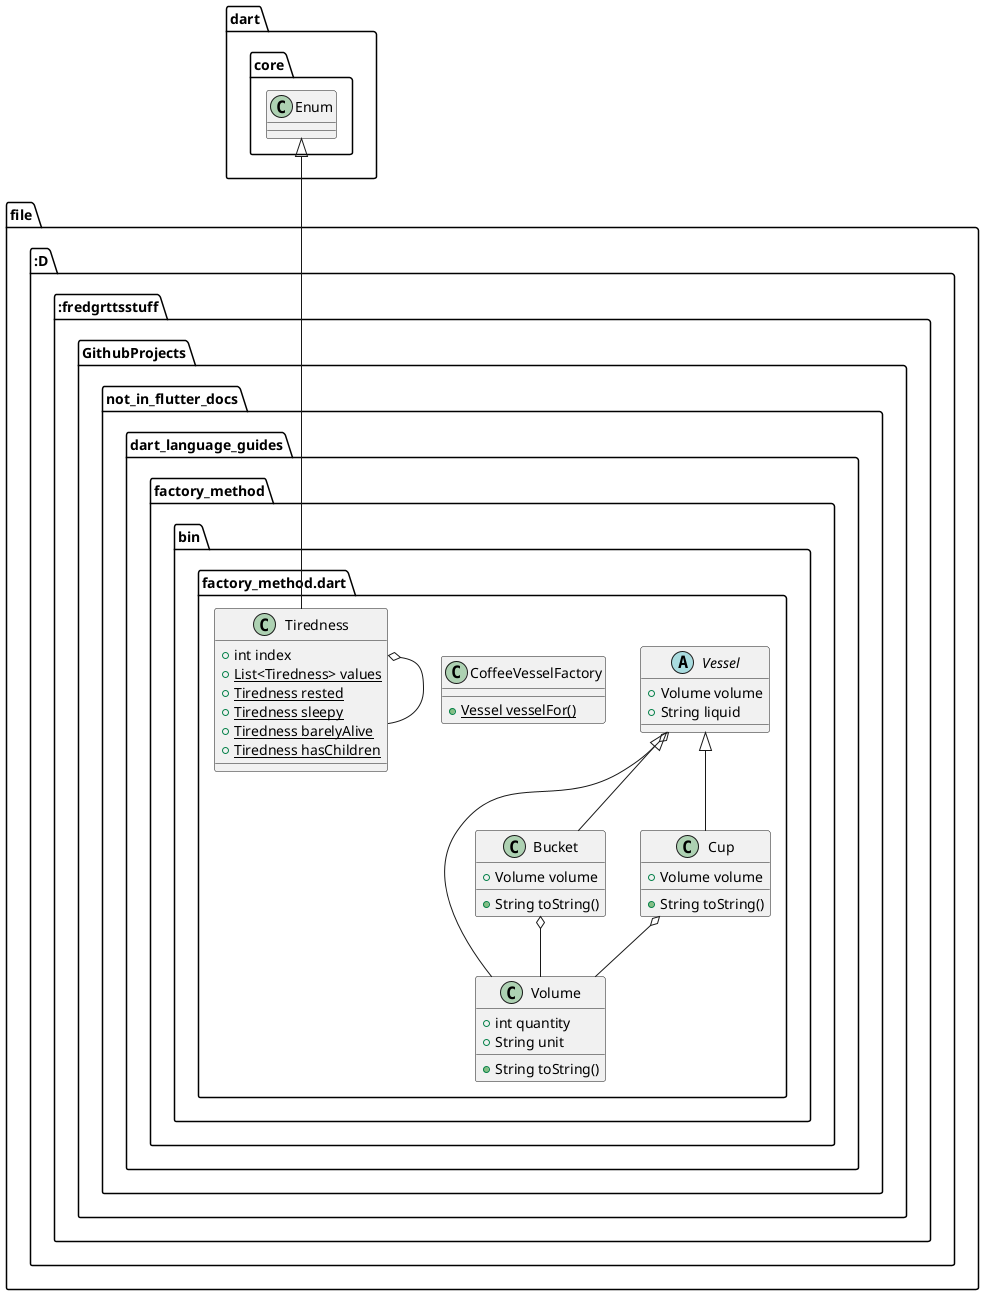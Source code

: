 @startuml
set namespaceSeparator ::

class "file:::::::D:::fredgrttsstuff::GithubProjects::not_in_flutter_docs::dart_language_guides::factory_method::bin::factory_method.dart::Volume" {
  +int quantity
  +String unit
  +String toString()
}

abstract class "file:::::::D:::fredgrttsstuff::GithubProjects::not_in_flutter_docs::dart_language_guides::factory_method::bin::factory_method.dart::Vessel" {
  +Volume volume
  +String liquid
}

"file:::::::D:::fredgrttsstuff::GithubProjects::not_in_flutter_docs::dart_language_guides::factory_method::bin::factory_method.dart::Vessel" o-- "file:::::::D:::fredgrttsstuff::GithubProjects::not_in_flutter_docs::dart_language_guides::factory_method::bin::factory_method.dart::Volume"

class "file:::::::D:::fredgrttsstuff::GithubProjects::not_in_flutter_docs::dart_language_guides::factory_method::bin::factory_method.dart::Bucket" {
  +Volume volume
  +String toString()
}

"file:::::::D:::fredgrttsstuff::GithubProjects::not_in_flutter_docs::dart_language_guides::factory_method::bin::factory_method.dart::Bucket" o-- "file:::::::D:::fredgrttsstuff::GithubProjects::not_in_flutter_docs::dart_language_guides::factory_method::bin::factory_method.dart::Volume"
"file:::::::D:::fredgrttsstuff::GithubProjects::not_in_flutter_docs::dart_language_guides::factory_method::bin::factory_method.dart::Vessel" <|-- "file:::::::D:::fredgrttsstuff::GithubProjects::not_in_flutter_docs::dart_language_guides::factory_method::bin::factory_method.dart::Bucket"

class "file:::::::D:::fredgrttsstuff::GithubProjects::not_in_flutter_docs::dart_language_guides::factory_method::bin::factory_method.dart::Cup" {
  +Volume volume
  +String toString()
}

"file:::::::D:::fredgrttsstuff::GithubProjects::not_in_flutter_docs::dart_language_guides::factory_method::bin::factory_method.dart::Cup" o-- "file:::::::D:::fredgrttsstuff::GithubProjects::not_in_flutter_docs::dart_language_guides::factory_method::bin::factory_method.dart::Volume"
"file:::::::D:::fredgrttsstuff::GithubProjects::not_in_flutter_docs::dart_language_guides::factory_method::bin::factory_method.dart::Vessel" <|-- "file:::::::D:::fredgrttsstuff::GithubProjects::not_in_flutter_docs::dart_language_guides::factory_method::bin::factory_method.dart::Cup"

class "file:::::::D:::fredgrttsstuff::GithubProjects::not_in_flutter_docs::dart_language_guides::factory_method::bin::factory_method.dart::CoffeeVesselFactory" {
  {static} +Vessel vesselFor()
}

class "file:::::::D:::fredgrttsstuff::GithubProjects::not_in_flutter_docs::dart_language_guides::factory_method::bin::factory_method.dart::Tiredness" {
  +int index
  {static} +List<Tiredness> values
  {static} +Tiredness rested
  {static} +Tiredness sleepy
  {static} +Tiredness barelyAlive
  {static} +Tiredness hasChildren
}

"file:::::::D:::fredgrttsstuff::GithubProjects::not_in_flutter_docs::dart_language_guides::factory_method::bin::factory_method.dart::Tiredness" o-- "file:::::::D:::fredgrttsstuff::GithubProjects::not_in_flutter_docs::dart_language_guides::factory_method::bin::factory_method.dart::Tiredness"
"dart::core::Enum" <|-- "file:::::::D:::fredgrttsstuff::GithubProjects::not_in_flutter_docs::dart_language_guides::factory_method::bin::factory_method.dart::Tiredness"


@enduml